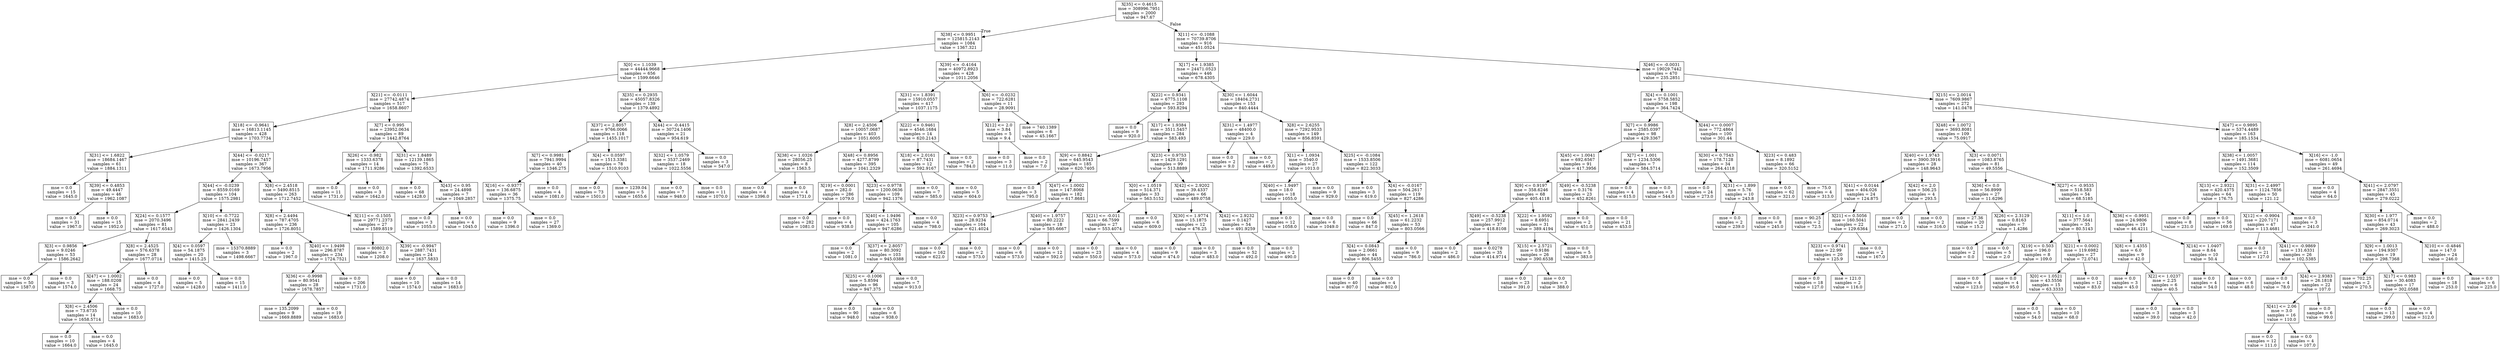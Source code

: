 digraph Tree {
node [shape=box] ;
0 [label="X[35] <= 0.4615\nmse = 308996.7951\nsamples = 2000\nvalue = 947.67"] ;
1 [label="X[38] <= 0.9951\nmse = 125815.2143\nsamples = 1084\nvalue = 1367.321"] ;
0 -> 1 [labeldistance=2.5, labelangle=45, headlabel="True"] ;
2 [label="X[0] <= 1.1039\nmse = 44444.9668\nsamples = 656\nvalue = 1599.6646"] ;
1 -> 2 ;
3 [label="X[21] <= -0.0111\nmse = 27742.4874\nsamples = 517\nvalue = 1658.8607"] ;
2 -> 3 ;
4 [label="X[18] <= -0.9641\nmse = 16813.1145\nsamples = 428\nvalue = 1703.7734"] ;
3 -> 4 ;
5 [label="X[31] <= 1.6822\nmse = 18684.1467\nsamples = 61\nvalue = 1884.1311"] ;
4 -> 5 ;
6 [label="mse = 0.0\nsamples = 15\nvalue = 1645.0"] ;
5 -> 6 ;
7 [label="X[39] <= 0.4853\nmse = 49.4447\nsamples = 46\nvalue = 1962.1087"] ;
5 -> 7 ;
8 [label="mse = 0.0\nsamples = 31\nvalue = 1967.0"] ;
7 -> 8 ;
9 [label="mse = 0.0\nsamples = 15\nvalue = 1952.0"] ;
7 -> 9 ;
10 [label="X[44] <= -0.0217\nmse = 10196.7457\nsamples = 367\nvalue = 1673.7956"] ;
4 -> 10 ;
11 [label="X[44] <= -0.0239\nmse = 8559.0169\nsamples = 104\nvalue = 1575.2981"] ;
10 -> 11 ;
12 [label="X[24] <= 0.1577\nmse = 2070.3496\nsamples = 81\nvalue = 1617.6543"] ;
11 -> 12 ;
13 [label="X[3] <= 0.9856\nmse = 9.0246\nsamples = 53\nvalue = 1586.2642"] ;
12 -> 13 ;
14 [label="mse = 0.0\nsamples = 50\nvalue = 1587.0"] ;
13 -> 14 ;
15 [label="mse = 0.0\nsamples = 3\nvalue = 1574.0"] ;
13 -> 15 ;
16 [label="X[8] <= 2.4525\nmse = 576.6378\nsamples = 28\nvalue = 1677.0714"] ;
12 -> 16 ;
17 [label="X[47] <= 1.0002\nmse = 188.0208\nsamples = 24\nvalue = 1668.75"] ;
16 -> 17 ;
18 [label="X[8] <= 2.4506\nmse = 73.6735\nsamples = 14\nvalue = 1658.5714"] ;
17 -> 18 ;
19 [label="mse = 0.0\nsamples = 10\nvalue = 1664.0"] ;
18 -> 19 ;
20 [label="mse = 0.0\nsamples = 4\nvalue = 1645.0"] ;
18 -> 20 ;
21 [label="mse = 0.0\nsamples = 10\nvalue = 1683.0"] ;
17 -> 21 ;
22 [label="mse = 0.0\nsamples = 4\nvalue = 1727.0"] ;
16 -> 22 ;
23 [label="X[10] <= -0.7722\nmse = 2841.2439\nsamples = 23\nvalue = 1426.1304"] ;
11 -> 23 ;
24 [label="X[4] <= 0.0597\nmse = 54.1875\nsamples = 20\nvalue = 1415.25"] ;
23 -> 24 ;
25 [label="mse = 0.0\nsamples = 5\nvalue = 1428.0"] ;
24 -> 25 ;
26 [label="mse = 0.0\nsamples = 15\nvalue = 1411.0"] ;
24 -> 26 ;
27 [label="mse = 15370.8889\nsamples = 3\nvalue = 1498.6667"] ;
23 -> 27 ;
28 [label="X[8] <= 2.4518\nmse = 5490.8515\nsamples = 263\nvalue = 1712.7452"] ;
10 -> 28 ;
29 [label="X[8] <= 2.4494\nmse = 787.4705\nsamples = 236\nvalue = 1726.8051"] ;
28 -> 29 ;
30 [label="mse = 0.0\nsamples = 2\nvalue = 1967.0"] ;
29 -> 30 ;
31 [label="X[40] <= 1.9498\nmse = 296.8787\nsamples = 234\nvalue = 1724.7521"] ;
29 -> 31 ;
32 [label="X[36] <= -0.9998\nmse = 80.9541\nsamples = 28\nvalue = 1678.7857"] ;
31 -> 32 ;
33 [label="mse = 135.2099\nsamples = 9\nvalue = 1669.8889"] ;
32 -> 33 ;
34 [label="mse = 0.0\nsamples = 19\nvalue = 1683.0"] ;
32 -> 34 ;
35 [label="mse = 0.0\nsamples = 206\nvalue = 1731.0"] ;
31 -> 35 ;
36 [label="X[11] <= -0.1505\nmse = 29771.2373\nsamples = 27\nvalue = 1589.8519"] ;
28 -> 36 ;
37 [label="mse = 80802.0\nsamples = 3\nvalue = 1208.0"] ;
36 -> 37 ;
38 [label="X[39] <= -0.9947\nmse = 2887.7431\nsamples = 24\nvalue = 1637.5833"] ;
36 -> 38 ;
39 [label="mse = 0.0\nsamples = 10\nvalue = 1574.0"] ;
38 -> 39 ;
40 [label="mse = 0.0\nsamples = 14\nvalue = 1683.0"] ;
38 -> 40 ;
41 [label="X[7] <= 0.995\nmse = 23952.0634\nsamples = 89\nvalue = 1442.8764"] ;
3 -> 41 ;
42 [label="X[26] <= -0.982\nmse = 1333.6378\nsamples = 14\nvalue = 1711.9286"] ;
41 -> 42 ;
43 [label="mse = 0.0\nsamples = 11\nvalue = 1731.0"] ;
42 -> 43 ;
44 [label="mse = 0.0\nsamples = 3\nvalue = 1642.0"] ;
42 -> 44 ;
45 [label="X[31] <= 1.8489\nmse = 12139.1865\nsamples = 75\nvalue = 1392.6533"] ;
41 -> 45 ;
46 [label="mse = 0.0\nsamples = 68\nvalue = 1428.0"] ;
45 -> 46 ;
47 [label="X[43] <= 0.95\nmse = 24.4898\nsamples = 7\nvalue = 1049.2857"] ;
45 -> 47 ;
48 [label="mse = 0.0\nsamples = 3\nvalue = 1055.0"] ;
47 -> 48 ;
49 [label="mse = 0.0\nsamples = 4\nvalue = 1045.0"] ;
47 -> 49 ;
50 [label="X[35] <= 0.2935\nmse = 45057.8326\nsamples = 139\nvalue = 1379.4892"] ;
2 -> 50 ;
51 [label="X[37] <= 2.8057\nmse = 9766.0066\nsamples = 118\nvalue = 1455.1017"] ;
50 -> 51 ;
52 [label="X[7] <= 0.9981\nmse = 7941.9994\nsamples = 40\nvalue = 1346.275"] ;
51 -> 52 ;
53 [label="X[16] <= -0.9377\nmse = 136.6875\nsamples = 36\nvalue = 1375.75"] ;
52 -> 53 ;
54 [label="mse = 0.0\nsamples = 9\nvalue = 1396.0"] ;
53 -> 54 ;
55 [label="mse = 0.0\nsamples = 27\nvalue = 1369.0"] ;
53 -> 55 ;
56 [label="mse = 0.0\nsamples = 4\nvalue = 1081.0"] ;
52 -> 56 ;
57 [label="X[4] <= 0.0597\nmse = 1513.3381\nsamples = 78\nvalue = 1510.9103"] ;
51 -> 57 ;
58 [label="mse = 0.0\nsamples = 73\nvalue = 1501.0"] ;
57 -> 58 ;
59 [label="mse = 1239.04\nsamples = 5\nvalue = 1655.6"] ;
57 -> 59 ;
60 [label="X[44] <= -0.4415\nmse = 30724.1406\nsamples = 21\nvalue = 954.619"] ;
50 -> 60 ;
61 [label="X[32] <= 1.0579\nmse = 3537.2469\nsamples = 18\nvalue = 1022.5556"] ;
60 -> 61 ;
62 [label="mse = 0.0\nsamples = 7\nvalue = 948.0"] ;
61 -> 62 ;
63 [label="mse = 0.0\nsamples = 11\nvalue = 1070.0"] ;
61 -> 63 ;
64 [label="mse = 0.0\nsamples = 3\nvalue = 547.0"] ;
60 -> 64 ;
65 [label="X[39] <= -0.4164\nmse = 40972.8923\nsamples = 428\nvalue = 1011.2056"] ;
1 -> 65 ;
66 [label="X[31] <= 1.8391\nmse = 15910.0557\nsamples = 417\nvalue = 1037.1175"] ;
65 -> 66 ;
67 [label="X[8] <= 2.4506\nmse = 10057.0687\nsamples = 403\nvalue = 1051.6005"] ;
66 -> 67 ;
68 [label="X[38] <= 1.0326\nmse = 28056.25\nsamples = 8\nvalue = 1563.5"] ;
67 -> 68 ;
69 [label="mse = 0.0\nsamples = 4\nvalue = 1396.0"] ;
68 -> 69 ;
70 [label="mse = 0.0\nsamples = 4\nvalue = 1731.0"] ;
68 -> 70 ;
71 [label="X[48] <= 0.8956\nmse = 4277.8799\nsamples = 395\nvalue = 1041.2329"] ;
67 -> 71 ;
72 [label="X[19] <= 0.0001\nmse = 282.0\nsamples = 286\nvalue = 1079.0"] ;
71 -> 72 ;
73 [label="mse = 0.0\nsamples = 282\nvalue = 1081.0"] ;
72 -> 73 ;
74 [label="mse = 0.0\nsamples = 4\nvalue = 938.0"] ;
72 -> 74 ;
75 [label="X[23] <= 0.9778\nmse = 1200.0636\nsamples = 109\nvalue = 942.1376"] ;
71 -> 75 ;
76 [label="X[40] <= 1.9496\nmse = 424.1763\nsamples = 105\nvalue = 947.6286"] ;
75 -> 76 ;
77 [label="mse = 0.0\nsamples = 2\nvalue = 1081.0"] ;
76 -> 77 ;
78 [label="X[37] <= 2.8057\nmse = 80.3092\nsamples = 103\nvalue = 945.0388"] ;
76 -> 78 ;
79 [label="X[25] <= -0.1006\nmse = 5.8594\nsamples = 96\nvalue = 947.375"] ;
78 -> 79 ;
80 [label="mse = 0.0\nsamples = 90\nvalue = 948.0"] ;
79 -> 80 ;
81 [label="mse = 0.0\nsamples = 6\nvalue = 938.0"] ;
79 -> 81 ;
82 [label="mse = 0.0\nsamples = 7\nvalue = 913.0"] ;
78 -> 82 ;
83 [label="mse = 0.0\nsamples = 4\nvalue = 798.0"] ;
75 -> 83 ;
84 [label="X[22] <= 0.9461\nmse = 4546.1684\nsamples = 14\nvalue = 620.2143"] ;
66 -> 84 ;
85 [label="X[18] <= 2.0161\nmse = 87.7431\nsamples = 12\nvalue = 592.9167"] ;
84 -> 85 ;
86 [label="mse = 0.0\nsamples = 7\nvalue = 585.0"] ;
85 -> 86 ;
87 [label="mse = 0.0\nsamples = 5\nvalue = 604.0"] ;
85 -> 87 ;
88 [label="mse = 0.0\nsamples = 2\nvalue = 784.0"] ;
84 -> 88 ;
89 [label="X[6] <= -0.0232\nmse = 722.6281\nsamples = 11\nvalue = 28.9091"] ;
65 -> 89 ;
90 [label="X[12] <= 2.0\nmse = 3.84\nsamples = 5\nvalue = 9.4"] ;
89 -> 90 ;
91 [label="mse = 0.0\nsamples = 3\nvalue = 11.0"] ;
90 -> 91 ;
92 [label="mse = 0.0\nsamples = 2\nvalue = 7.0"] ;
90 -> 92 ;
93 [label="mse = 740.1389\nsamples = 6\nvalue = 45.1667"] ;
89 -> 93 ;
94 [label="X[11] <= -0.1088\nmse = 70739.8706\nsamples = 916\nvalue = 451.0524"] ;
0 -> 94 [labeldistance=2.5, labelangle=-45, headlabel="False"] ;
95 [label="X[17] <= 1.9385\nmse = 24471.0523\nsamples = 446\nvalue = 678.4305"] ;
94 -> 95 ;
96 [label="X[22] <= 0.9341\nmse = 6775.1108\nsamples = 293\nvalue = 593.8294"] ;
95 -> 96 ;
97 [label="mse = 0.0\nsamples = 9\nvalue = 920.0"] ;
96 -> 97 ;
98 [label="X[17] <= 1.9384\nmse = 3511.5457\nsamples = 284\nvalue = 583.493"] ;
96 -> 98 ;
99 [label="X[9] <= 0.8842\nmse = 645.9543\nsamples = 185\nvalue = 620.7405"] ;
98 -> 99 ;
100 [label="mse = 0.0\nsamples = 3\nvalue = 795.0"] ;
99 -> 100 ;
101 [label="X[47] <= 1.0002\nmse = 147.8068\nsamples = 182\nvalue = 617.8681"] ;
99 -> 101 ;
102 [label="X[23] <= 0.9753\nmse = 28.9234\nsamples = 164\nvalue = 621.4024"] ;
101 -> 102 ;
103 [label="mse = 0.0\nsamples = 162\nvalue = 622.0"] ;
102 -> 103 ;
104 [label="mse = 0.0\nsamples = 2\nvalue = 573.0"] ;
102 -> 104 ;
105 [label="X[40] <= 1.9757\nmse = 80.2222\nsamples = 18\nvalue = 585.6667"] ;
101 -> 105 ;
106 [label="mse = 0.0\nsamples = 6\nvalue = 573.0"] ;
105 -> 106 ;
107 [label="mse = 0.0\nsamples = 12\nvalue = 592.0"] ;
105 -> 107 ;
108 [label="X[23] <= 0.9753\nmse = 1429.1291\nsamples = 99\nvalue = 513.8889"] ;
98 -> 108 ;
109 [label="X[0] <= 1.0519\nmse = 514.371\nsamples = 33\nvalue = 563.5152"] ;
108 -> 109 ;
110 [label="X[21] <= -0.011\nmse = 66.7599\nsamples = 27\nvalue = 553.4074"] ;
109 -> 110 ;
111 [label="mse = 0.0\nsamples = 23\nvalue = 550.0"] ;
110 -> 111 ;
112 [label="mse = 0.0\nsamples = 4\nvalue = 573.0"] ;
110 -> 112 ;
113 [label="mse = 0.0\nsamples = 6\nvalue = 609.0"] ;
109 -> 113 ;
114 [label="X[42] <= 2.9202\nmse = 39.4337\nsamples = 66\nvalue = 489.0758"] ;
108 -> 114 ;
115 [label="X[30] <= 1.9774\nmse = 15.1875\nsamples = 12\nvalue = 476.25"] ;
114 -> 115 ;
116 [label="mse = 0.0\nsamples = 9\nvalue = 474.0"] ;
115 -> 116 ;
117 [label="mse = 0.0\nsamples = 3\nvalue = 483.0"] ;
115 -> 117 ;
118 [label="X[42] <= 2.9232\nmse = 0.1427\nsamples = 54\nvalue = 491.9259"] ;
114 -> 118 ;
119 [label="mse = 0.0\nsamples = 52\nvalue = 492.0"] ;
118 -> 119 ;
120 [label="mse = 0.0\nsamples = 2\nvalue = 490.0"] ;
118 -> 120 ;
121 [label="X[30] <= 1.6044\nmse = 18404.2731\nsamples = 153\nvalue = 840.4444"] ;
95 -> 121 ;
122 [label="X[31] <= 1.4977\nmse = 48400.0\nsamples = 4\nvalue = 229.0"] ;
121 -> 122 ;
123 [label="mse = 0.0\nsamples = 2\nvalue = 9.0"] ;
122 -> 123 ;
124 [label="mse = 0.0\nsamples = 2\nvalue = 449.0"] ;
122 -> 124 ;
125 [label="X[8] <= 2.6255\nmse = 7292.9533\nsamples = 149\nvalue = 856.8591"] ;
121 -> 125 ;
126 [label="X[1] <= 1.0934\nmse = 3540.0\nsamples = 27\nvalue = 1013.0"] ;
125 -> 126 ;
127 [label="X[40] <= 1.9497\nmse = 18.0\nsamples = 18\nvalue = 1055.0"] ;
126 -> 127 ;
128 [label="mse = 0.0\nsamples = 12\nvalue = 1058.0"] ;
127 -> 128 ;
129 [label="mse = 0.0\nsamples = 6\nvalue = 1049.0"] ;
127 -> 129 ;
130 [label="mse = 0.0\nsamples = 9\nvalue = 929.0"] ;
126 -> 130 ;
131 [label="X[25] <= -0.1084\nmse = 1533.8506\nsamples = 122\nvalue = 822.3033"] ;
125 -> 131 ;
132 [label="mse = 0.0\nsamples = 3\nvalue = 619.0"] ;
131 -> 132 ;
133 [label="X[4] <= -0.0167\nmse = 504.2617\nsamples = 119\nvalue = 827.4286"] ;
131 -> 133 ;
134 [label="mse = 0.0\nsamples = 66\nvalue = 847.0"] ;
133 -> 134 ;
135 [label="X[45] <= 1.2618\nmse = 61.2232\nsamples = 53\nvalue = 803.0566"] ;
133 -> 135 ;
136 [label="X[4] <= 0.0843\nmse = 2.0661\nsamples = 44\nvalue = 806.5455"] ;
135 -> 136 ;
137 [label="mse = 0.0\nsamples = 40\nvalue = 807.0"] ;
136 -> 137 ;
138 [label="mse = 0.0\nsamples = 4\nvalue = 802.0"] ;
136 -> 138 ;
139 [label="mse = 0.0\nsamples = 9\nvalue = 786.0"] ;
135 -> 139 ;
140 [label="X[46] <= -0.0031\nmse = 19029.7442\nsamples = 470\nvalue = 235.2851"] ;
94 -> 140 ;
141 [label="X[4] <= 0.1001\nmse = 5758.5852\nsamples = 198\nvalue = 364.7424"] ;
140 -> 141 ;
142 [label="X[7] <= 0.9986\nmse = 2585.0397\nsamples = 98\nvalue = 429.3367"] ;
141 -> 142 ;
143 [label="X[45] <= 1.0041\nmse = 692.6567\nsamples = 91\nvalue = 417.3956"] ;
142 -> 143 ;
144 [label="X[9] <= 0.9197\nmse = 358.6246\nsamples = 68\nvalue = 405.4118"] ;
143 -> 144 ;
145 [label="X[49] <= -0.5238\nmse = 257.9912\nsamples = 37\nvalue = 418.8108"] ;
144 -> 145 ;
146 [label="mse = 0.0\nsamples = 2\nvalue = 486.0"] ;
145 -> 146 ;
147 [label="mse = 0.0278\nsamples = 35\nvalue = 414.9714"] ;
145 -> 147 ;
148 [label="X[22] <= 1.9592\nmse = 8.6951\nsamples = 31\nvalue = 389.4194"] ;
144 -> 148 ;
149 [label="X[15] <= 2.5721\nmse = 0.9186\nsamples = 26\nvalue = 390.6538"] ;
148 -> 149 ;
150 [label="mse = 0.0\nsamples = 23\nvalue = 391.0"] ;
149 -> 150 ;
151 [label="mse = 0.0\nsamples = 3\nvalue = 388.0"] ;
149 -> 151 ;
152 [label="mse = 0.0\nsamples = 5\nvalue = 383.0"] ;
148 -> 152 ;
153 [label="X[49] <= -0.5238\nmse = 0.3176\nsamples = 23\nvalue = 452.8261"] ;
143 -> 153 ;
154 [label="mse = 0.0\nsamples = 2\nvalue = 451.0"] ;
153 -> 154 ;
155 [label="mse = 0.0\nsamples = 21\nvalue = 453.0"] ;
153 -> 155 ;
156 [label="X[7] <= 1.001\nmse = 1234.5306\nsamples = 7\nvalue = 584.5714"] ;
142 -> 156 ;
157 [label="mse = 0.0\nsamples = 4\nvalue = 615.0"] ;
156 -> 157 ;
158 [label="mse = 0.0\nsamples = 3\nvalue = 544.0"] ;
156 -> 158 ;
159 [label="X[44] <= 0.0007\nmse = 772.4864\nsamples = 100\nvalue = 301.44"] ;
141 -> 159 ;
160 [label="X[30] <= 0.7543\nmse = 178.7128\nsamples = 34\nvalue = 264.4118"] ;
159 -> 160 ;
161 [label="mse = 0.0\nsamples = 24\nvalue = 273.0"] ;
160 -> 161 ;
162 [label="X[31] <= 1.899\nmse = 5.76\nsamples = 10\nvalue = 243.8"] ;
160 -> 162 ;
163 [label="mse = 0.0\nsamples = 2\nvalue = 239.0"] ;
162 -> 163 ;
164 [label="mse = 0.0\nsamples = 8\nvalue = 245.0"] ;
162 -> 164 ;
165 [label="X[23] <= 0.483\nmse = 8.1892\nsamples = 66\nvalue = 320.5152"] ;
159 -> 165 ;
166 [label="mse = 0.0\nsamples = 62\nvalue = 321.0"] ;
165 -> 166 ;
167 [label="mse = 75.0\nsamples = 4\nvalue = 313.0"] ;
165 -> 167 ;
168 [label="X[15] <= 2.0014\nmse = 7609.9867\nsamples = 272\nvalue = 141.0478"] ;
140 -> 168 ;
169 [label="X[48] <= 1.0072\nmse = 3693.8081\nsamples = 109\nvalue = 75.0917"] ;
168 -> 169 ;
170 [label="X[40] <= 1.9743\nmse = 3900.3916\nsamples = 28\nvalue = 148.9643"] ;
169 -> 170 ;
171 [label="X[41] <= 0.0144\nmse = 404.026\nsamples = 24\nvalue = 124.875"] ;
170 -> 171 ;
172 [label="mse = 90.25\nsamples = 2\nvalue = 72.5"] ;
171 -> 172 ;
173 [label="X[21] <= 0.5056\nmse = 160.5041\nsamples = 22\nvalue = 129.6364"] ;
171 -> 173 ;
174 [label="X[23] <= 0.9741\nmse = 22.99\nsamples = 20\nvalue = 125.9"] ;
173 -> 174 ;
175 [label="mse = 0.0\nsamples = 18\nvalue = 127.0"] ;
174 -> 175 ;
176 [label="mse = 121.0\nsamples = 2\nvalue = 116.0"] ;
174 -> 176 ;
177 [label="mse = 0.0\nsamples = 2\nvalue = 167.0"] ;
173 -> 177 ;
178 [label="X[42] <= 2.0\nmse = 506.25\nsamples = 4\nvalue = 293.5"] ;
170 -> 178 ;
179 [label="mse = 0.0\nsamples = 2\nvalue = 271.0"] ;
178 -> 179 ;
180 [label="mse = 0.0\nsamples = 2\nvalue = 316.0"] ;
178 -> 180 ;
181 [label="X[3] <= 0.0071\nmse = 1083.8765\nsamples = 81\nvalue = 49.5556"] ;
169 -> 181 ;
182 [label="X[36] <= 0.0\nmse = 56.8999\nsamples = 27\nvalue = 11.6296"] ;
181 -> 182 ;
183 [label="mse = 27.36\nsamples = 20\nvalue = 15.2"] ;
182 -> 183 ;
184 [label="X[26] <= 2.3129\nmse = 0.8163\nsamples = 7\nvalue = 1.4286"] ;
182 -> 184 ;
185 [label="mse = 0.0\nsamples = 2\nvalue = 0.0"] ;
184 -> 185 ;
186 [label="mse = 0.0\nsamples = 5\nvalue = 2.0"] ;
184 -> 186 ;
187 [label="X[27] <= -0.9535\nmse = 518.583\nsamples = 54\nvalue = 68.5185"] ;
181 -> 187 ;
188 [label="X[11] <= 1.0\nmse = 377.5641\nsamples = 35\nvalue = 80.5143"] ;
187 -> 188 ;
189 [label="X[19] <= 0.503\nmse = 196.0\nsamples = 8\nvalue = 109.0"] ;
188 -> 189 ;
190 [label="mse = 0.0\nsamples = 4\nvalue = 123.0"] ;
189 -> 190 ;
191 [label="mse = 0.0\nsamples = 4\nvalue = 95.0"] ;
189 -> 191 ;
192 [label="X[21] <= 0.0002\nmse = 119.6982\nsamples = 27\nvalue = 72.0741"] ;
188 -> 192 ;
193 [label="X[0] <= 1.0521\nmse = 43.5556\nsamples = 15\nvalue = 63.3333"] ;
192 -> 193 ;
194 [label="mse = 0.0\nsamples = 5\nvalue = 54.0"] ;
193 -> 194 ;
195 [label="mse = 0.0\nsamples = 10\nvalue = 68.0"] ;
193 -> 195 ;
196 [label="mse = 0.0\nsamples = 12\nvalue = 83.0"] ;
192 -> 196 ;
197 [label="X[36] <= -0.9951\nmse = 24.9806\nsamples = 19\nvalue = 46.4211"] ;
187 -> 197 ;
198 [label="X[8] <= 1.4355\nmse = 6.0\nsamples = 9\nvalue = 42.0"] ;
197 -> 198 ;
199 [label="mse = 0.0\nsamples = 3\nvalue = 45.0"] ;
198 -> 199 ;
200 [label="X[2] <= 1.0237\nmse = 2.25\nsamples = 6\nvalue = 40.5"] ;
198 -> 200 ;
201 [label="mse = 0.0\nsamples = 3\nvalue = 39.0"] ;
200 -> 201 ;
202 [label="mse = 0.0\nsamples = 3\nvalue = 42.0"] ;
200 -> 202 ;
203 [label="X[14] <= 1.0407\nmse = 8.64\nsamples = 10\nvalue = 50.4"] ;
197 -> 203 ;
204 [label="mse = 0.0\nsamples = 4\nvalue = 54.0"] ;
203 -> 204 ;
205 [label="mse = 0.0\nsamples = 6\nvalue = 48.0"] ;
203 -> 205 ;
206 [label="X[47] <= 0.9895\nmse = 5374.4489\nsamples = 163\nvalue = 185.1534"] ;
168 -> 206 ;
207 [label="X[38] <= 1.0057\nmse = 1491.3681\nsamples = 114\nvalue = 152.3509"] ;
206 -> 207 ;
208 [label="X[13] <= 2.9321\nmse = 420.4375\nsamples = 64\nvalue = 176.75"] ;
207 -> 208 ;
209 [label="mse = 0.0\nsamples = 8\nvalue = 231.0"] ;
208 -> 209 ;
210 [label="mse = 0.0\nsamples = 56\nvalue = 169.0"] ;
208 -> 210 ;
211 [label="X[31] <= 2.4997\nmse = 1124.7856\nsamples = 50\nvalue = 121.12"] ;
207 -> 211 ;
212 [label="X[12] <= -0.9904\nmse = 220.7171\nsamples = 47\nvalue = 113.4681"] ;
211 -> 212 ;
213 [label="mse = 0.0\nsamples = 21\nvalue = 127.0"] ;
212 -> 213 ;
214 [label="X[41] <= -0.9869\nmse = 131.6331\nsamples = 26\nvalue = 102.5385"] ;
212 -> 214 ;
215 [label="mse = 0.0\nsamples = 4\nvalue = 78.0"] ;
214 -> 215 ;
216 [label="X[4] <= 2.9383\nmse = 26.1818\nsamples = 22\nvalue = 107.0"] ;
214 -> 216 ;
217 [label="X[41] <= 2.06\nmse = 3.0\nsamples = 16\nvalue = 110.0"] ;
216 -> 217 ;
218 [label="mse = 0.0\nsamples = 12\nvalue = 111.0"] ;
217 -> 218 ;
219 [label="mse = 0.0\nsamples = 4\nvalue = 107.0"] ;
217 -> 219 ;
220 [label="mse = 0.0\nsamples = 6\nvalue = 99.0"] ;
216 -> 220 ;
221 [label="mse = 0.0\nsamples = 3\nvalue = 241.0"] ;
211 -> 221 ;
222 [label="X[16] <= -1.0\nmse = 6081.0654\nsamples = 49\nvalue = 261.4694"] ;
206 -> 222 ;
223 [label="mse = 0.0\nsamples = 4\nvalue = 64.0"] ;
222 -> 223 ;
224 [label="X[41] <= 2.0797\nmse = 2847.3551\nsamples = 45\nvalue = 279.0222"] ;
222 -> 224 ;
225 [label="X[30] <= 1.977\nmse = 854.0714\nsamples = 43\nvalue = 269.3023"] ;
224 -> 225 ;
226 [label="X[9] <= 1.0013\nmse = 194.9307\nsamples = 19\nvalue = 298.7368"] ;
225 -> 226 ;
227 [label="mse = 702.25\nsamples = 2\nvalue = 270.5"] ;
226 -> 227 ;
228 [label="X[17] <= 0.983\nmse = 30.4083\nsamples = 17\nvalue = 302.0588"] ;
226 -> 228 ;
229 [label="mse = 0.0\nsamples = 13\nvalue = 299.0"] ;
228 -> 229 ;
230 [label="mse = 0.0\nsamples = 4\nvalue = 312.0"] ;
228 -> 230 ;
231 [label="X[10] <= -0.4846\nmse = 147.0\nsamples = 24\nvalue = 246.0"] ;
225 -> 231 ;
232 [label="mse = 0.0\nsamples = 18\nvalue = 253.0"] ;
231 -> 232 ;
233 [label="mse = 0.0\nsamples = 6\nvalue = 225.0"] ;
231 -> 233 ;
234 [label="mse = 0.0\nsamples = 2\nvalue = 488.0"] ;
224 -> 234 ;
}